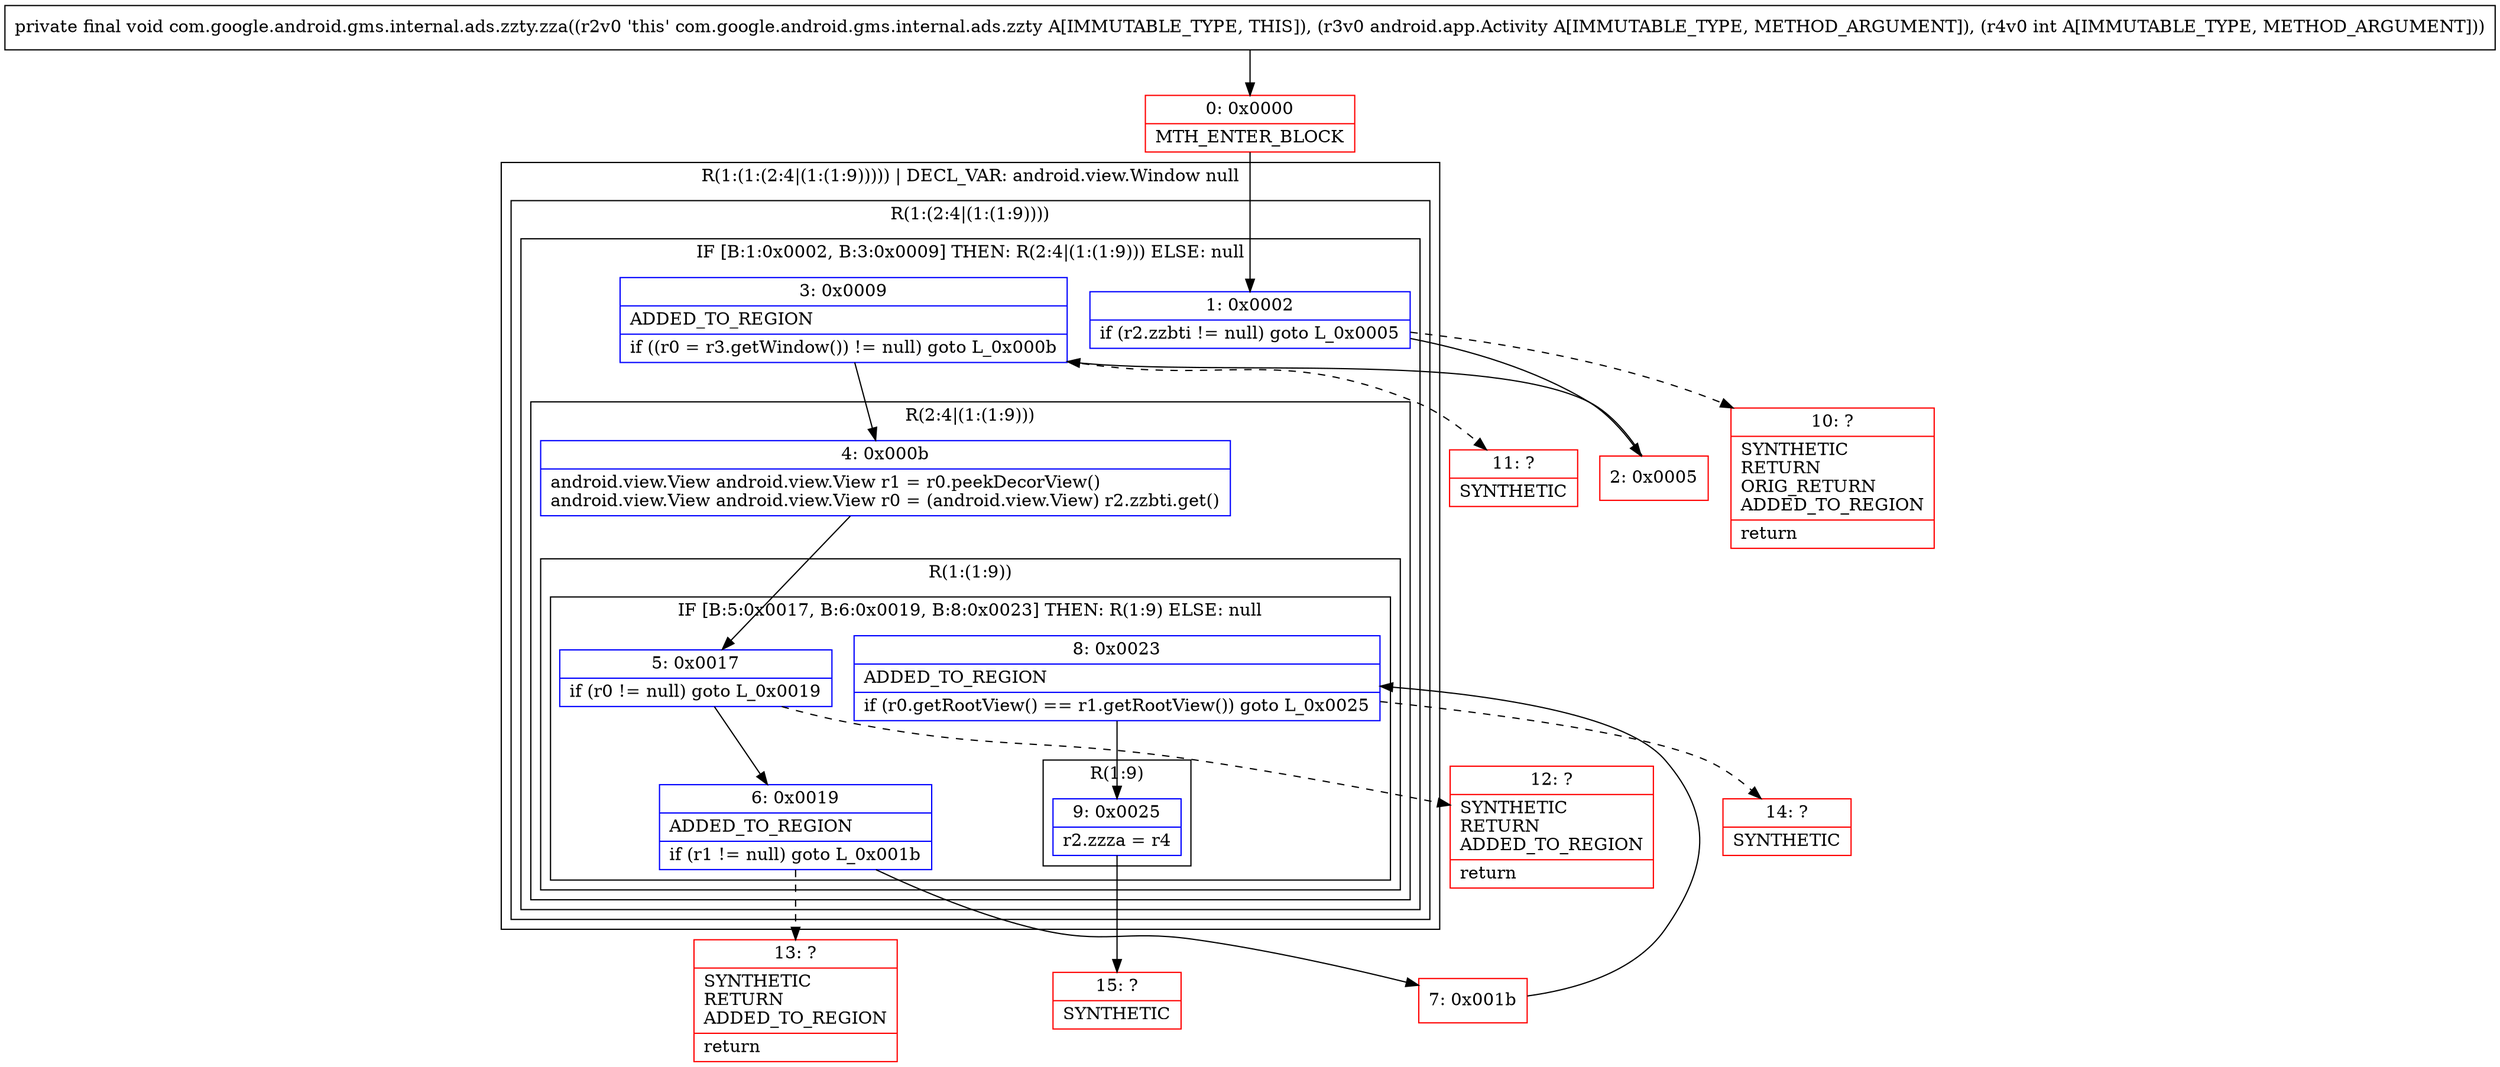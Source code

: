 digraph "CFG forcom.google.android.gms.internal.ads.zzty.zza(Landroid\/app\/Activity;I)V" {
subgraph cluster_Region_1334292842 {
label = "R(1:(1:(2:4|(1:(1:9))))) | DECL_VAR: android.view.Window null\l";
node [shape=record,color=blue];
subgraph cluster_Region_1450652361 {
label = "R(1:(2:4|(1:(1:9))))";
node [shape=record,color=blue];
subgraph cluster_IfRegion_1867014614 {
label = "IF [B:1:0x0002, B:3:0x0009] THEN: R(2:4|(1:(1:9))) ELSE: null";
node [shape=record,color=blue];
Node_1 [shape=record,label="{1\:\ 0x0002|if (r2.zzbti != null) goto L_0x0005\l}"];
Node_3 [shape=record,label="{3\:\ 0x0009|ADDED_TO_REGION\l|if ((r0 = r3.getWindow()) != null) goto L_0x000b\l}"];
subgraph cluster_Region_707261610 {
label = "R(2:4|(1:(1:9)))";
node [shape=record,color=blue];
Node_4 [shape=record,label="{4\:\ 0x000b|android.view.View android.view.View r1 = r0.peekDecorView()\landroid.view.View android.view.View r0 = (android.view.View) r2.zzbti.get()\l}"];
subgraph cluster_Region_249837832 {
label = "R(1:(1:9))";
node [shape=record,color=blue];
subgraph cluster_IfRegion_6406894 {
label = "IF [B:5:0x0017, B:6:0x0019, B:8:0x0023] THEN: R(1:9) ELSE: null";
node [shape=record,color=blue];
Node_5 [shape=record,label="{5\:\ 0x0017|if (r0 != null) goto L_0x0019\l}"];
Node_6 [shape=record,label="{6\:\ 0x0019|ADDED_TO_REGION\l|if (r1 != null) goto L_0x001b\l}"];
Node_8 [shape=record,label="{8\:\ 0x0023|ADDED_TO_REGION\l|if (r0.getRootView() == r1.getRootView()) goto L_0x0025\l}"];
subgraph cluster_Region_2090517855 {
label = "R(1:9)";
node [shape=record,color=blue];
Node_9 [shape=record,label="{9\:\ 0x0025|r2.zzza = r4\l}"];
}
}
}
}
}
}
}
Node_0 [shape=record,color=red,label="{0\:\ 0x0000|MTH_ENTER_BLOCK\l}"];
Node_2 [shape=record,color=red,label="{2\:\ 0x0005}"];
Node_7 [shape=record,color=red,label="{7\:\ 0x001b}"];
Node_10 [shape=record,color=red,label="{10\:\ ?|SYNTHETIC\lRETURN\lORIG_RETURN\lADDED_TO_REGION\l|return\l}"];
Node_11 [shape=record,color=red,label="{11\:\ ?|SYNTHETIC\l}"];
Node_12 [shape=record,color=red,label="{12\:\ ?|SYNTHETIC\lRETURN\lADDED_TO_REGION\l|return\l}"];
Node_13 [shape=record,color=red,label="{13\:\ ?|SYNTHETIC\lRETURN\lADDED_TO_REGION\l|return\l}"];
Node_14 [shape=record,color=red,label="{14\:\ ?|SYNTHETIC\l}"];
Node_15 [shape=record,color=red,label="{15\:\ ?|SYNTHETIC\l}"];
MethodNode[shape=record,label="{private final void com.google.android.gms.internal.ads.zzty.zza((r2v0 'this' com.google.android.gms.internal.ads.zzty A[IMMUTABLE_TYPE, THIS]), (r3v0 android.app.Activity A[IMMUTABLE_TYPE, METHOD_ARGUMENT]), (r4v0 int A[IMMUTABLE_TYPE, METHOD_ARGUMENT])) }"];
MethodNode -> Node_0;
Node_1 -> Node_2;
Node_1 -> Node_10[style=dashed];
Node_3 -> Node_4;
Node_3 -> Node_11[style=dashed];
Node_4 -> Node_5;
Node_5 -> Node_6;
Node_5 -> Node_12[style=dashed];
Node_6 -> Node_7;
Node_6 -> Node_13[style=dashed];
Node_8 -> Node_9;
Node_8 -> Node_14[style=dashed];
Node_9 -> Node_15;
Node_0 -> Node_1;
Node_2 -> Node_3;
Node_7 -> Node_8;
}

